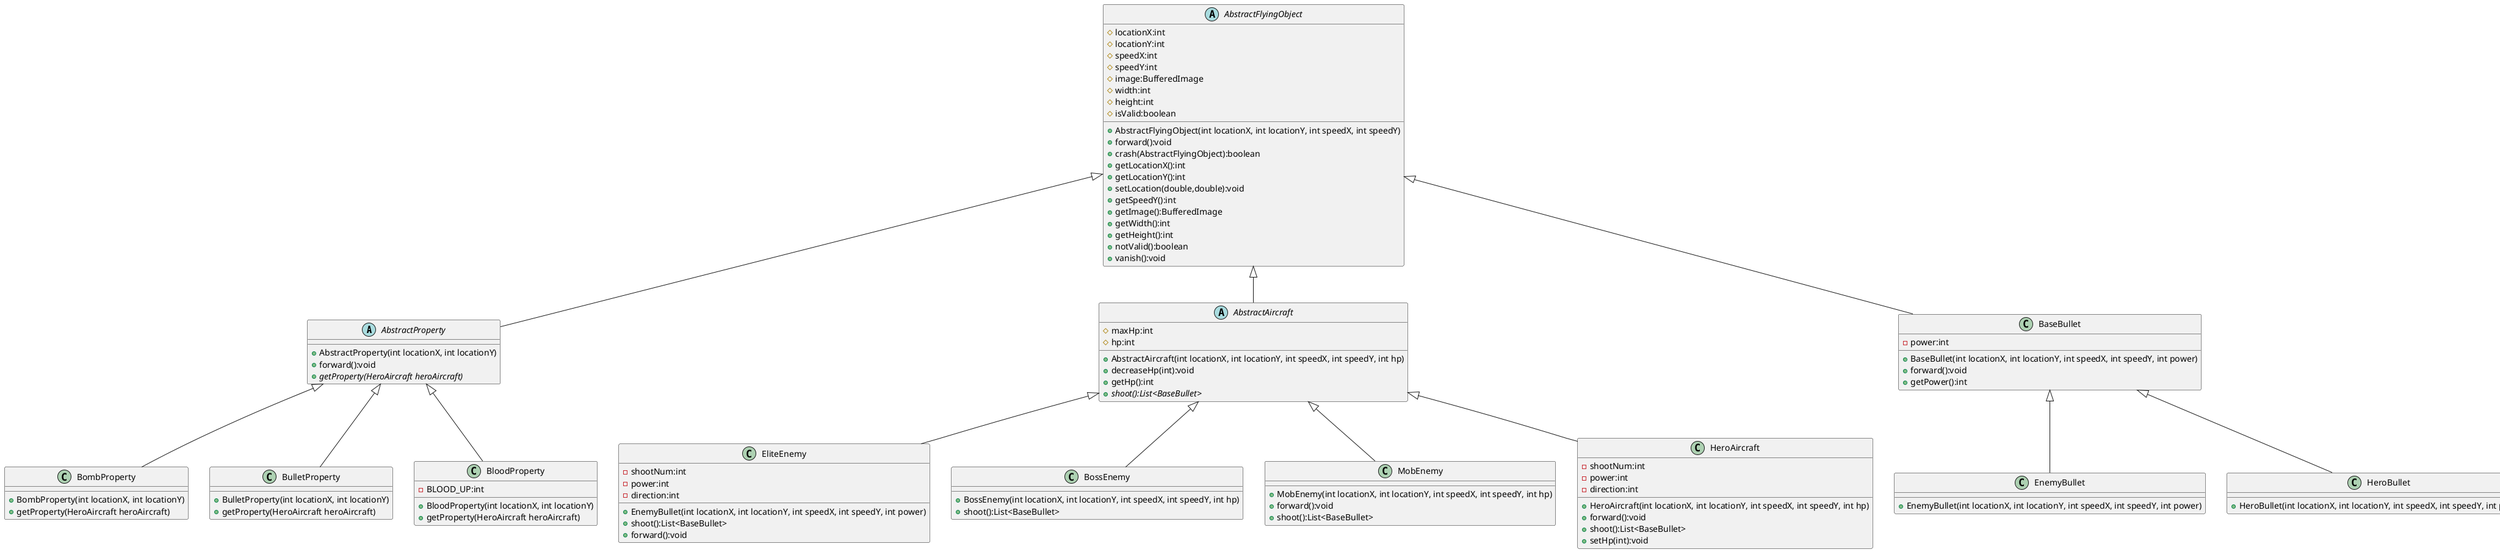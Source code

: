 @startuml
abstract class AbstractProperty {
+ AbstractProperty(int locationX, int locationY)
+ forward():void
+ {abstract} getProperty(HeroAircraft heroAircraft)
}
class BombProperty {
+ BombProperty(int locationX, int locationY)
+ getProperty(HeroAircraft heroAircraft)
}
class EliteEnemy {
- shootNum:int
- power:int
- direction:int
+ EnemyBullet(int locationX, int locationY, int speedX, int speedY, int power)
+ shoot():List<BaseBullet>
+ forward():void
}
class BossEnemy {
+ BossEnemy(int locationX, int locationY, int speedX, int speedY, int hp)
+ shoot():List<BaseBullet>
}
abstract class AbstractAircraft {
# maxHp:int
# hp:int
+ AbstractAircraft(int locationX, int locationY, int speedX, int speedY, int hp)
+ decreaseHp(int):void
+ getHp():int
+ {abstract}shoot():List<BaseBullet>
}
abstract class AbstractFlyingObject {
# locationX:int
# locationY:int
# speedX:int
# speedY:int
# image:BufferedImage
# width:int
# height:int
# isValid:boolean
+ AbstractFlyingObject(int locationX, int locationY, int speedX, int speedY)
+ forward():void
+ crash(AbstractFlyingObject):boolean
+ getLocationX():int
+ getLocationY():int
+ setLocation(double,double):void
+ getSpeedY():int
+ getImage():BufferedImage
+ getWidth():int
+ getHeight():int
+ notValid():boolean
+ vanish():void
}
class MobEnemy {
+ MobEnemy(int locationX, int locationY, int speedX, int speedY, int hp)
+ forward():void
+ shoot():List<BaseBullet>
}
class BulletProperty {
+ BulletProperty(int locationX, int locationY)
+ getProperty(HeroAircraft heroAircraft)
}
class HeroAircraft {
- shootNum:int
- power:int
- direction:int
+ HeroAircraft(int locationX, int locationY, int speedX, int speedY, int hp)
+ forward():void
+ shoot():List<BaseBullet>
+ setHp(int):void
}
class BloodProperty {
- BLOOD_UP:int
+ BloodProperty(int locationX, int locationY)
+ getProperty(HeroAircraft heroAircraft)
}
class BaseBullet {
- power:int
+ BaseBullet(int locationX, int locationY, int speedX, int speedY, int power)
+ forward():void
+ getPower():int
}
class EnemyBullet {
+ EnemyBullet(int locationX, int locationY, int speedX, int speedY, int power)
}
class HeroBullet {
+ HeroBullet(int locationX, int locationY, int speedX, int speedY, int power)
}
AbstractFlyingObject <|-- AbstractProperty
AbstractFlyingObject <|-- BaseBullet
BaseBullet <|-- EnemyBullet
BaseBullet <|-- HeroBullet
AbstractProperty <|-- BombProperty
AbstractAircraft <|-- EliteEnemy
AbstractAircraft <|-- BossEnemy
AbstractFlyingObject <|-- AbstractAircraft
AbstractAircraft <|-- MobEnemy
AbstractProperty <|-- BulletProperty
AbstractAircraft <|-- HeroAircraft
AbstractProperty <|-- BloodProperty

@enduml